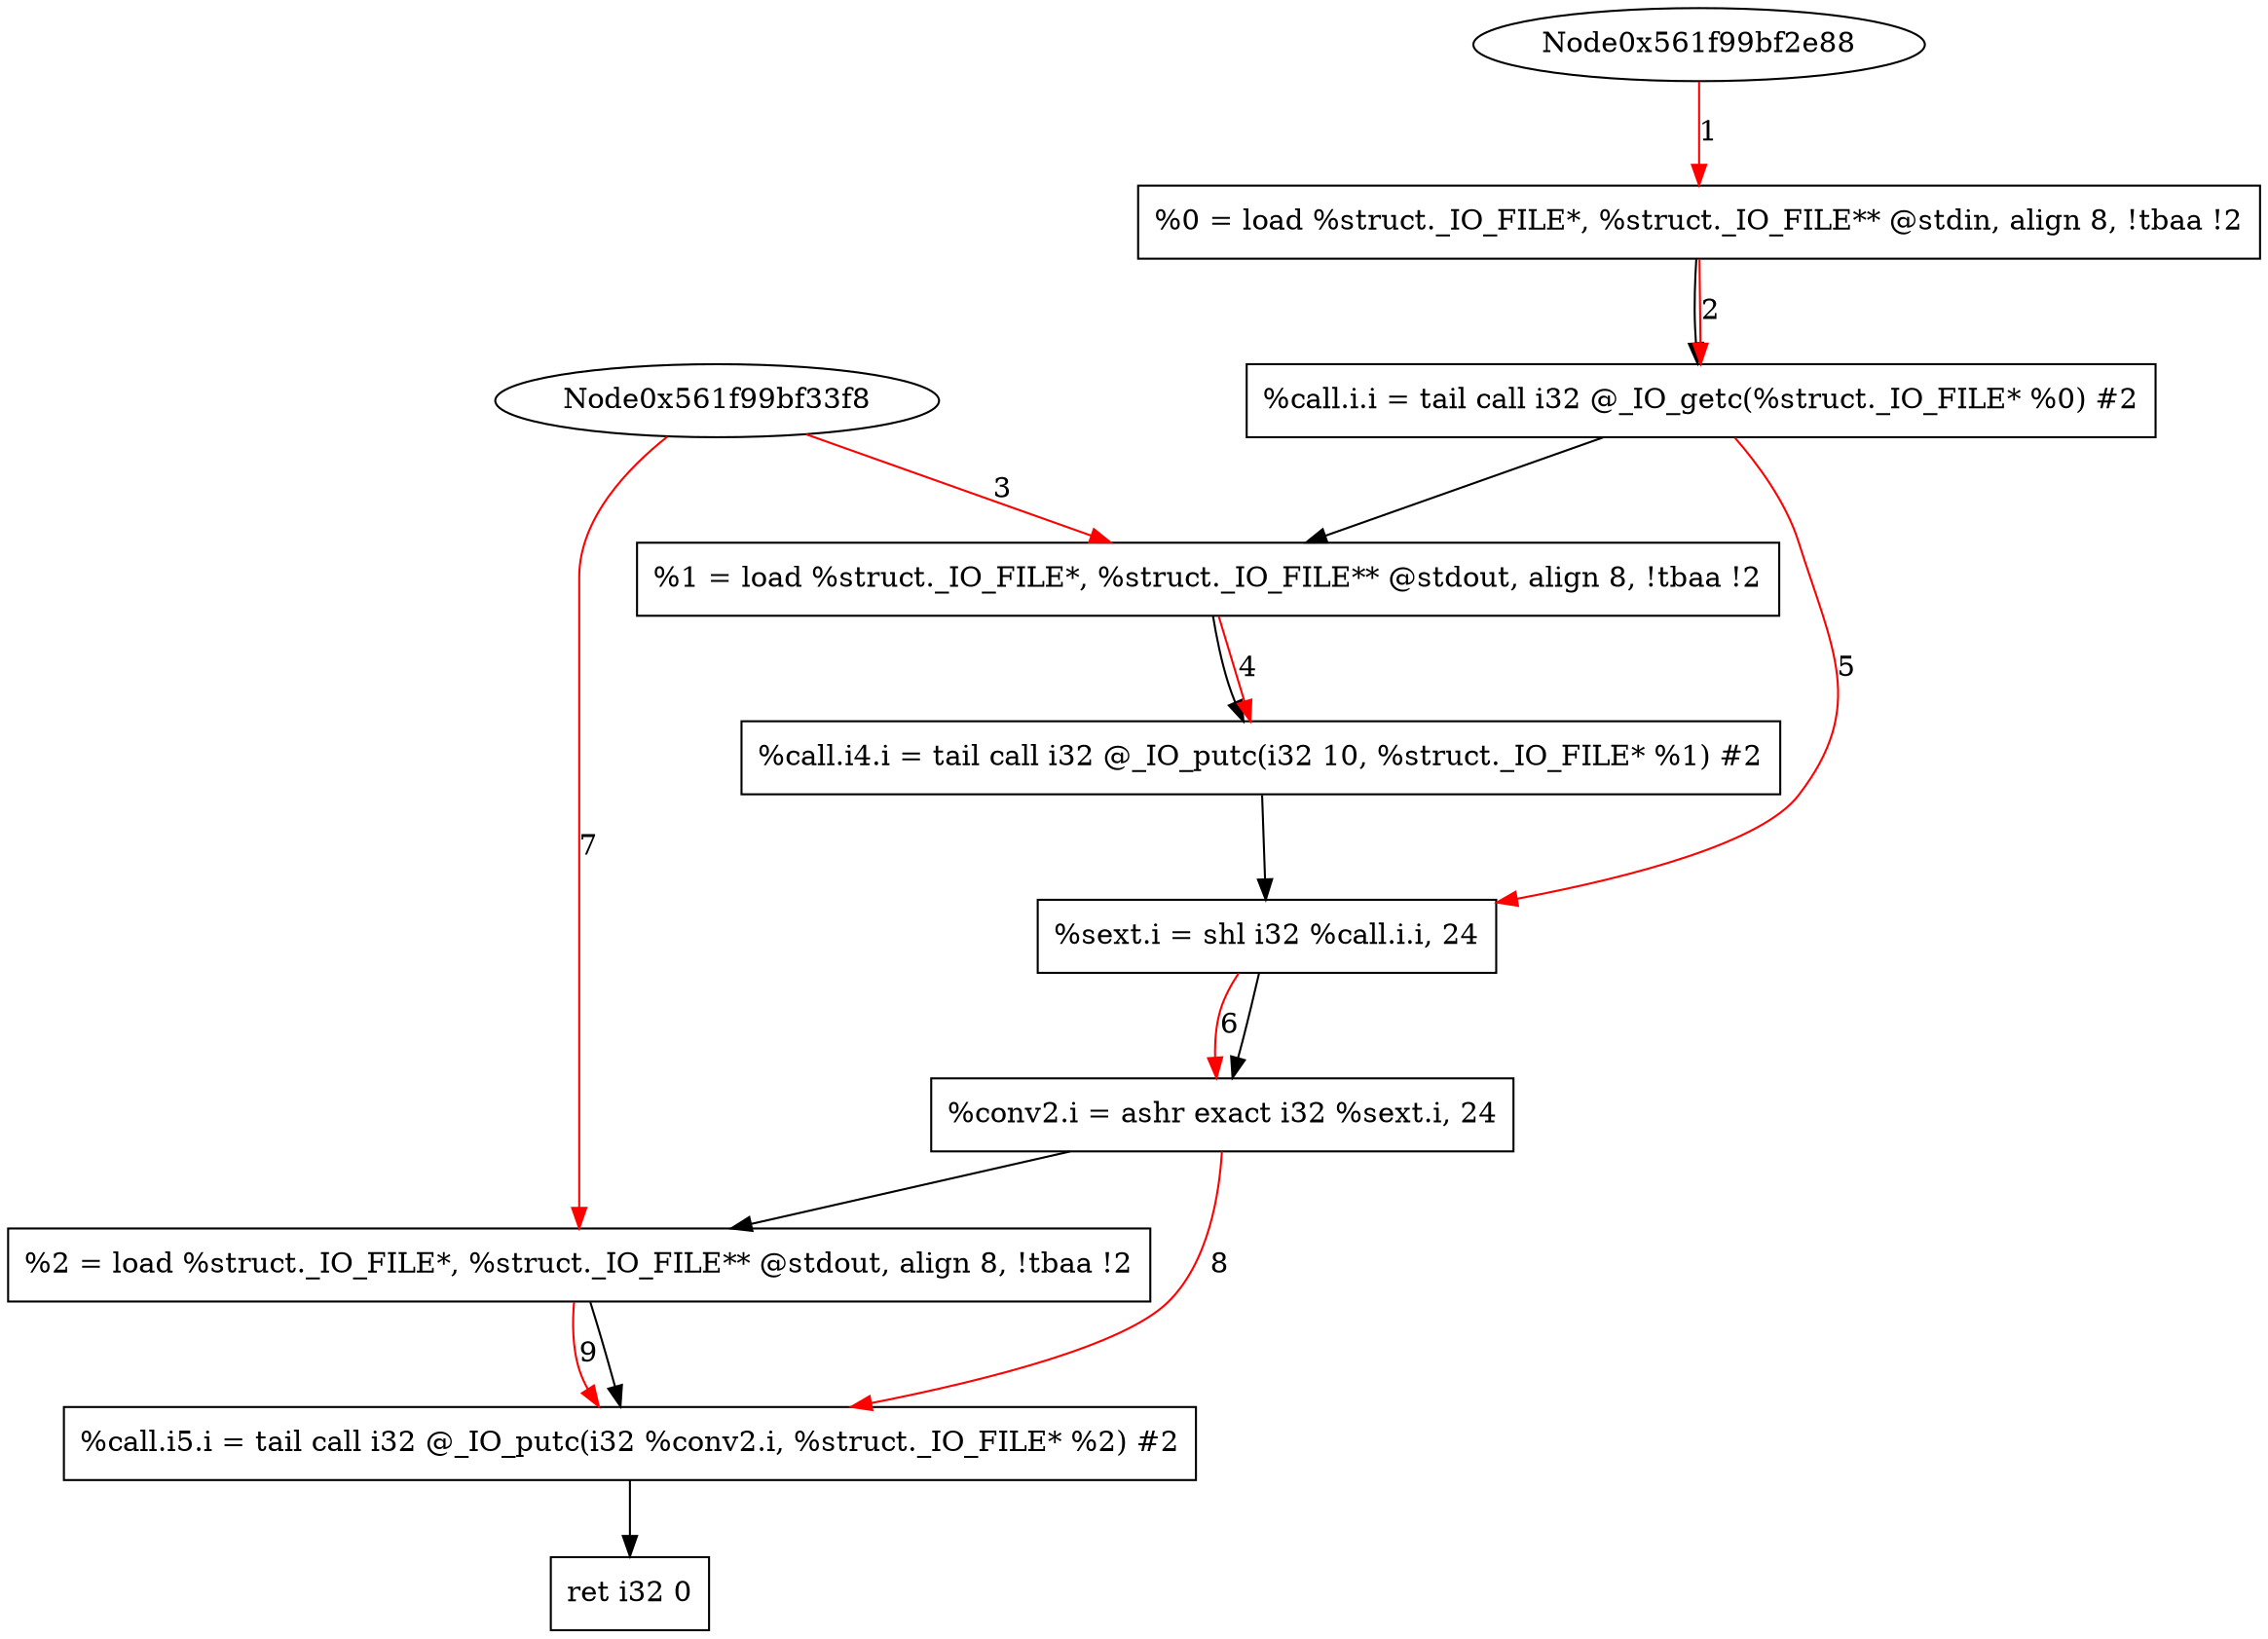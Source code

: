 digraph "CDFG for'main' function" {
	Node0x561f99bf5ba8[shape=record, label="  %0 = load %struct._IO_FILE*, %struct._IO_FILE** @stdin, align 8, !tbaa !2"]
	Node0x561f99bf5c80[shape=record, label="  %call.i.i = tail call i32 @_IO_getc(%struct._IO_FILE* %0) #2"]
	Node0x561f99bf5d68[shape=record, label="  %1 = load %struct._IO_FILE*, %struct._IO_FILE** @stdout, align 8, !tbaa !2"]
	Node0x561f99bf5e38[shape=record, label="  %call.i4.i = tail call i32 @_IO_putc(i32 10, %struct._IO_FILE* %1) #2"]
	Node0x561f99bf5f40[shape=record, label="  %sext.i = shl i32 %call.i.i, 24"]
	Node0x561f99bf5fb0[shape=record, label="  %conv2.i = ashr exact i32 %sext.i, 24"]
	Node0x561f99bf6008[shape=record, label="  %2 = load %struct._IO_FILE*, %struct._IO_FILE** @stdout, align 8, !tbaa !2"]
	Node0x561f99bf6108[shape=record, label="  %call.i5.i = tail call i32 @_IO_putc(i32 %conv2.i, %struct._IO_FILE* %2) #2"]
	Node0x561f99bf61f8[shape=record, label="  ret i32 0"]
	Node0x561f99bf5ba8 -> Node0x561f99bf5c80
	Node0x561f99bf5c80 -> Node0x561f99bf5d68
	Node0x561f99bf5d68 -> Node0x561f99bf5e38
	Node0x561f99bf5e38 -> Node0x561f99bf5f40
	Node0x561f99bf5f40 -> Node0x561f99bf5fb0
	Node0x561f99bf5fb0 -> Node0x561f99bf6008
	Node0x561f99bf6008 -> Node0x561f99bf6108
	Node0x561f99bf6108 -> Node0x561f99bf61f8
edge [color=red]
	Node0x561f99bf2e88 -> Node0x561f99bf5ba8[label="1"]
	Node0x561f99bf5ba8 -> Node0x561f99bf5c80[label="2"]
	Node0x561f99bf33f8 -> Node0x561f99bf5d68[label="3"]
	Node0x561f99bf5d68 -> Node0x561f99bf5e38[label="4"]
	Node0x561f99bf5c80 -> Node0x561f99bf5f40[label="5"]
	Node0x561f99bf5f40 -> Node0x561f99bf5fb0[label="6"]
	Node0x561f99bf33f8 -> Node0x561f99bf6008[label="7"]
	Node0x561f99bf5fb0 -> Node0x561f99bf6108[label="8"]
	Node0x561f99bf6008 -> Node0x561f99bf6108[label="9"]
}
